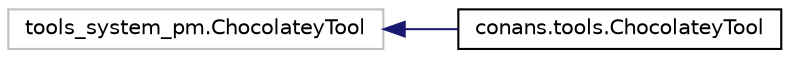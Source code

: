 digraph "Graphical Class Hierarchy"
{
 // LATEX_PDF_SIZE
  edge [fontname="Helvetica",fontsize="10",labelfontname="Helvetica",labelfontsize="10"];
  node [fontname="Helvetica",fontsize="10",shape=record];
  rankdir="LR";
  Node382 [label="tools_system_pm.ChocolateyTool",height=0.2,width=0.4,color="grey75", fillcolor="white", style="filled",tooltip=" "];
  Node382 -> Node0 [dir="back",color="midnightblue",fontsize="10",style="solid",fontname="Helvetica"];
  Node0 [label="conans.tools.ChocolateyTool",height=0.2,width=0.4,color="black", fillcolor="white", style="filled",URL="$classconans_1_1tools_1_1ChocolateyTool.html",tooltip=" "];
}
